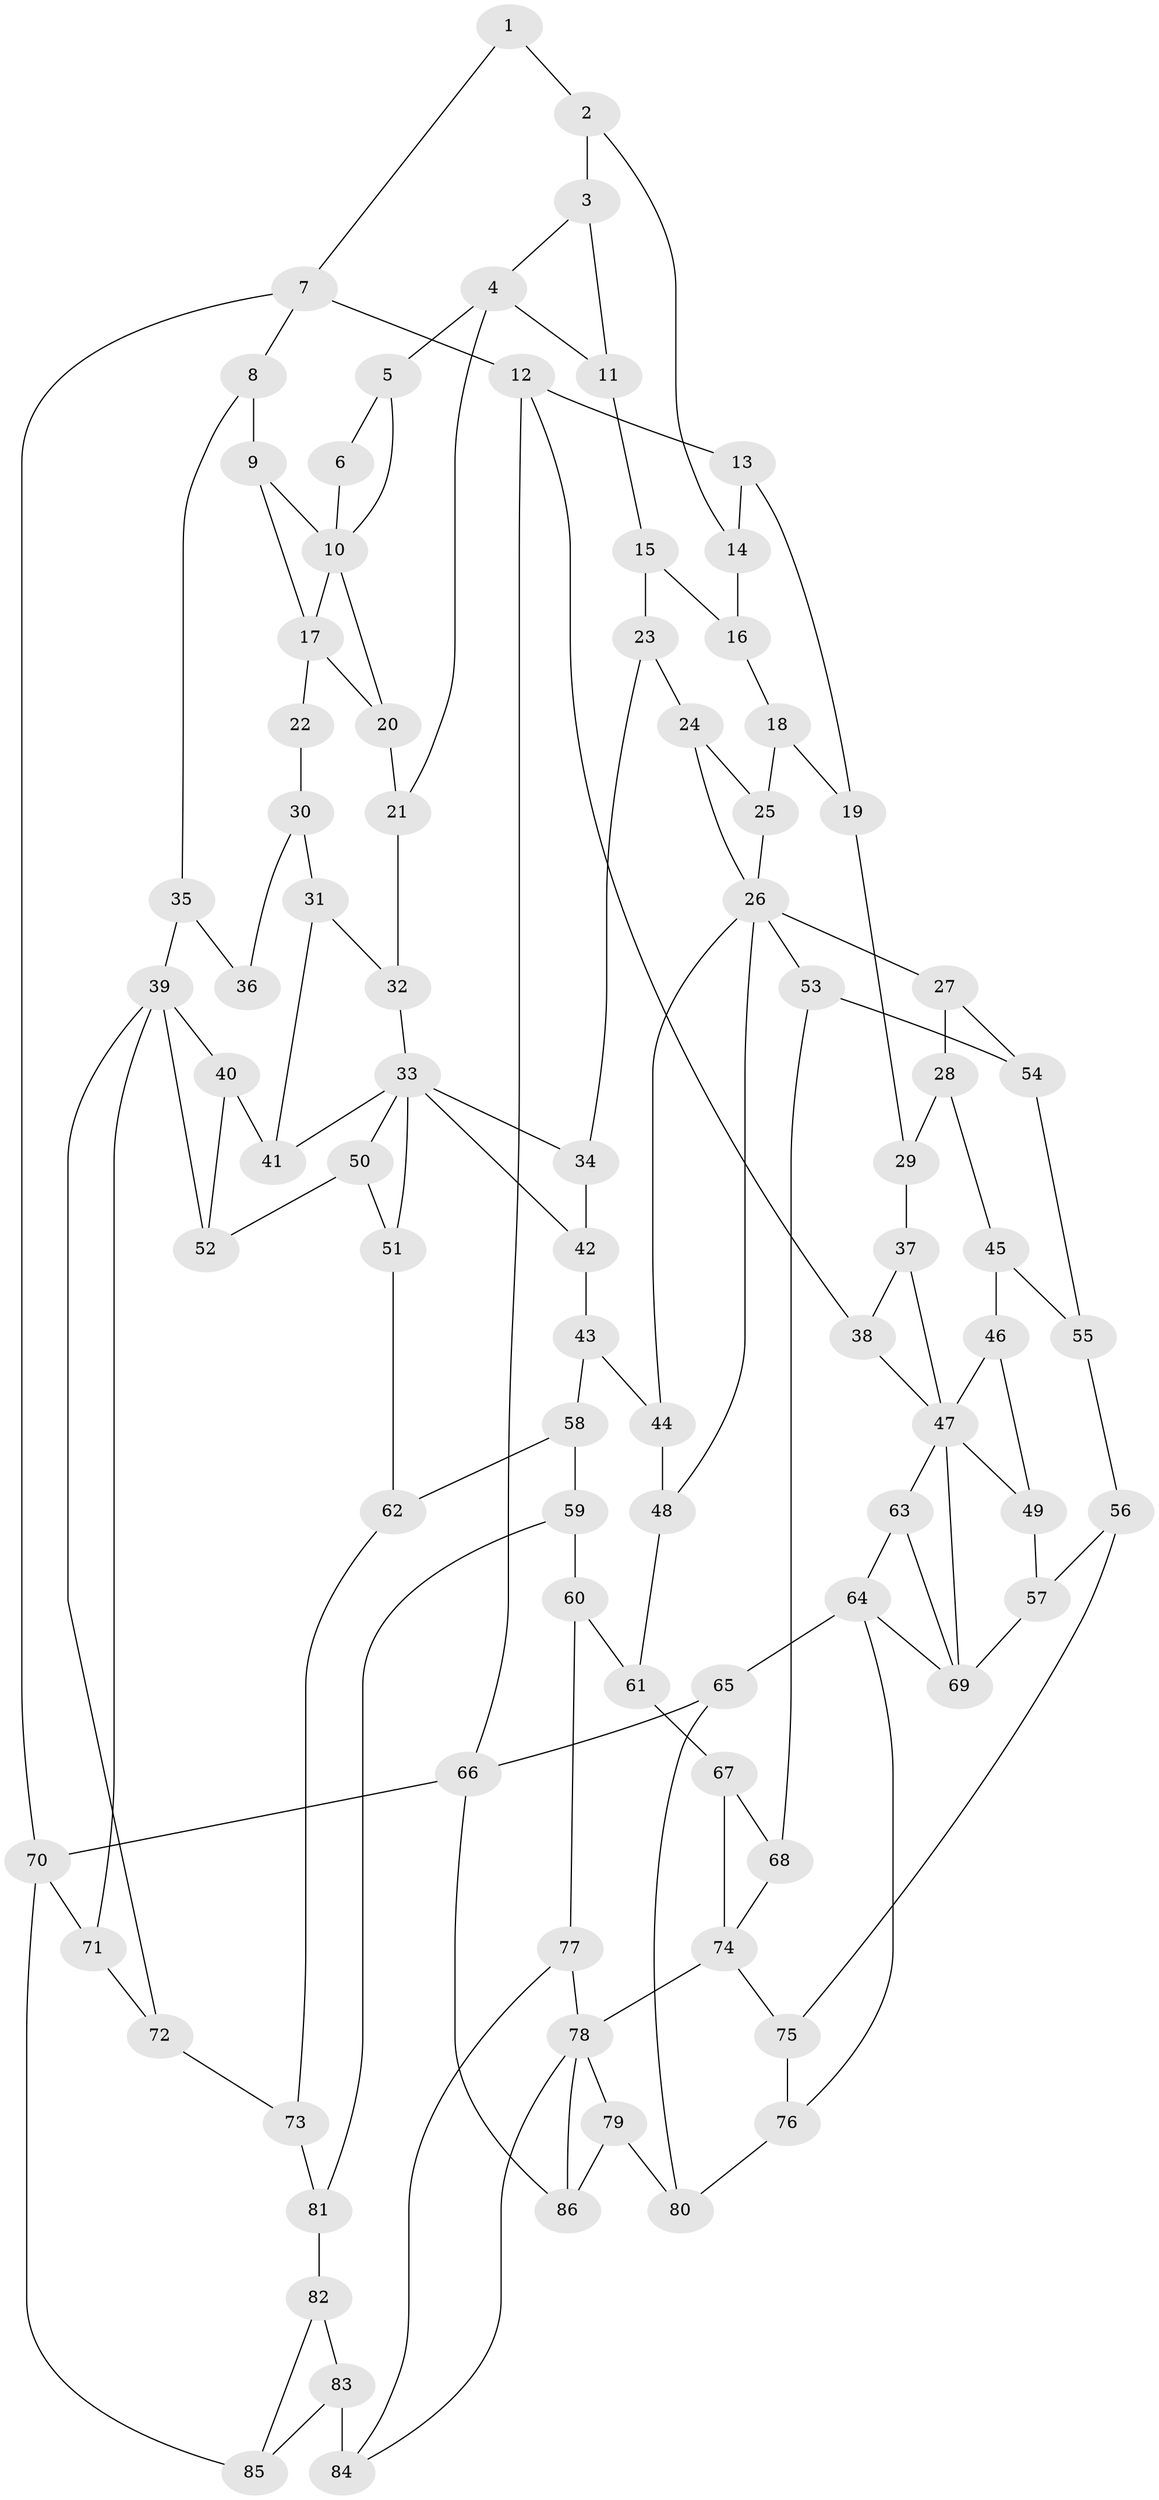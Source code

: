 // original degree distribution, {3: 0.016666666666666666, 4: 0.25, 5: 0.5, 6: 0.23333333333333334}
// Generated by graph-tools (version 1.1) at 2025/54/03/04/25 22:54:16]
// undirected, 86 vertices, 139 edges
graph export_dot {
  node [color=gray90,style=filled];
  1;
  2;
  3;
  4;
  5;
  6;
  7;
  8;
  9;
  10;
  11;
  12;
  13;
  14;
  15;
  16;
  17;
  18;
  19;
  20;
  21;
  22;
  23;
  24;
  25;
  26;
  27;
  28;
  29;
  30;
  31;
  32;
  33;
  34;
  35;
  36;
  37;
  38;
  39;
  40;
  41;
  42;
  43;
  44;
  45;
  46;
  47;
  48;
  49;
  50;
  51;
  52;
  53;
  54;
  55;
  56;
  57;
  58;
  59;
  60;
  61;
  62;
  63;
  64;
  65;
  66;
  67;
  68;
  69;
  70;
  71;
  72;
  73;
  74;
  75;
  76;
  77;
  78;
  79;
  80;
  81;
  82;
  83;
  84;
  85;
  86;
  1 -- 2 [weight=1.0];
  1 -- 7 [weight=1.0];
  2 -- 3 [weight=1.0];
  2 -- 14 [weight=1.0];
  3 -- 4 [weight=1.0];
  3 -- 11 [weight=1.0];
  4 -- 5 [weight=1.0];
  4 -- 11 [weight=1.0];
  4 -- 21 [weight=1.0];
  5 -- 6 [weight=1.0];
  5 -- 10 [weight=1.0];
  6 -- 10 [weight=1.0];
  7 -- 8 [weight=1.0];
  7 -- 12 [weight=1.0];
  7 -- 70 [weight=1.0];
  8 -- 9 [weight=1.0];
  8 -- 35 [weight=1.0];
  9 -- 10 [weight=1.0];
  9 -- 17 [weight=1.0];
  10 -- 17 [weight=2.0];
  10 -- 20 [weight=1.0];
  11 -- 15 [weight=1.0];
  12 -- 13 [weight=1.0];
  12 -- 38 [weight=1.0];
  12 -- 66 [weight=1.0];
  13 -- 14 [weight=1.0];
  13 -- 19 [weight=1.0];
  14 -- 16 [weight=1.0];
  15 -- 16 [weight=1.0];
  15 -- 23 [weight=1.0];
  16 -- 18 [weight=1.0];
  17 -- 20 [weight=1.0];
  17 -- 22 [weight=2.0];
  18 -- 19 [weight=1.0];
  18 -- 25 [weight=1.0];
  19 -- 29 [weight=1.0];
  20 -- 21 [weight=1.0];
  21 -- 32 [weight=1.0];
  22 -- 30 [weight=1.0];
  23 -- 24 [weight=1.0];
  23 -- 34 [weight=1.0];
  24 -- 25 [weight=1.0];
  24 -- 26 [weight=1.0];
  25 -- 26 [weight=1.0];
  26 -- 27 [weight=1.0];
  26 -- 44 [weight=1.0];
  26 -- 48 [weight=1.0];
  26 -- 53 [weight=1.0];
  27 -- 28 [weight=1.0];
  27 -- 54 [weight=1.0];
  28 -- 29 [weight=1.0];
  28 -- 45 [weight=1.0];
  29 -- 37 [weight=1.0];
  30 -- 31 [weight=1.0];
  30 -- 36 [weight=1.0];
  31 -- 32 [weight=1.0];
  31 -- 41 [weight=1.0];
  32 -- 33 [weight=1.0];
  33 -- 34 [weight=1.0];
  33 -- 41 [weight=1.0];
  33 -- 42 [weight=1.0];
  33 -- 50 [weight=1.0];
  33 -- 51 [weight=1.0];
  34 -- 42 [weight=1.0];
  35 -- 36 [weight=2.0];
  35 -- 39 [weight=2.0];
  37 -- 38 [weight=1.0];
  37 -- 47 [weight=1.0];
  38 -- 47 [weight=1.0];
  39 -- 40 [weight=1.0];
  39 -- 52 [weight=1.0];
  39 -- 71 [weight=1.0];
  39 -- 72 [weight=1.0];
  40 -- 41 [weight=1.0];
  40 -- 52 [weight=1.0];
  42 -- 43 [weight=1.0];
  43 -- 44 [weight=1.0];
  43 -- 58 [weight=1.0];
  44 -- 48 [weight=1.0];
  45 -- 46 [weight=1.0];
  45 -- 55 [weight=1.0];
  46 -- 47 [weight=1.0];
  46 -- 49 [weight=1.0];
  47 -- 49 [weight=1.0];
  47 -- 63 [weight=1.0];
  47 -- 69 [weight=1.0];
  48 -- 61 [weight=1.0];
  49 -- 57 [weight=1.0];
  50 -- 51 [weight=1.0];
  50 -- 52 [weight=1.0];
  51 -- 62 [weight=1.0];
  53 -- 54 [weight=1.0];
  53 -- 68 [weight=1.0];
  54 -- 55 [weight=1.0];
  55 -- 56 [weight=1.0];
  56 -- 57 [weight=1.0];
  56 -- 75 [weight=1.0];
  57 -- 69 [weight=1.0];
  58 -- 59 [weight=1.0];
  58 -- 62 [weight=1.0];
  59 -- 60 [weight=1.0];
  59 -- 81 [weight=1.0];
  60 -- 61 [weight=1.0];
  60 -- 77 [weight=1.0];
  61 -- 67 [weight=1.0];
  62 -- 73 [weight=1.0];
  63 -- 64 [weight=1.0];
  63 -- 69 [weight=1.0];
  64 -- 65 [weight=1.0];
  64 -- 69 [weight=3.0];
  64 -- 76 [weight=1.0];
  65 -- 66 [weight=1.0];
  65 -- 80 [weight=1.0];
  66 -- 70 [weight=1.0];
  66 -- 86 [weight=1.0];
  67 -- 68 [weight=1.0];
  67 -- 74 [weight=1.0];
  68 -- 74 [weight=1.0];
  70 -- 71 [weight=1.0];
  70 -- 85 [weight=1.0];
  71 -- 72 [weight=1.0];
  72 -- 73 [weight=1.0];
  73 -- 81 [weight=1.0];
  74 -- 75 [weight=1.0];
  74 -- 78 [weight=2.0];
  75 -- 76 [weight=1.0];
  76 -- 80 [weight=1.0];
  77 -- 78 [weight=1.0];
  77 -- 84 [weight=1.0];
  78 -- 79 [weight=1.0];
  78 -- 84 [weight=1.0];
  78 -- 86 [weight=1.0];
  79 -- 80 [weight=1.0];
  79 -- 86 [weight=1.0];
  81 -- 82 [weight=1.0];
  82 -- 83 [weight=1.0];
  82 -- 85 [weight=1.0];
  83 -- 84 [weight=4.0];
  83 -- 85 [weight=1.0];
}
